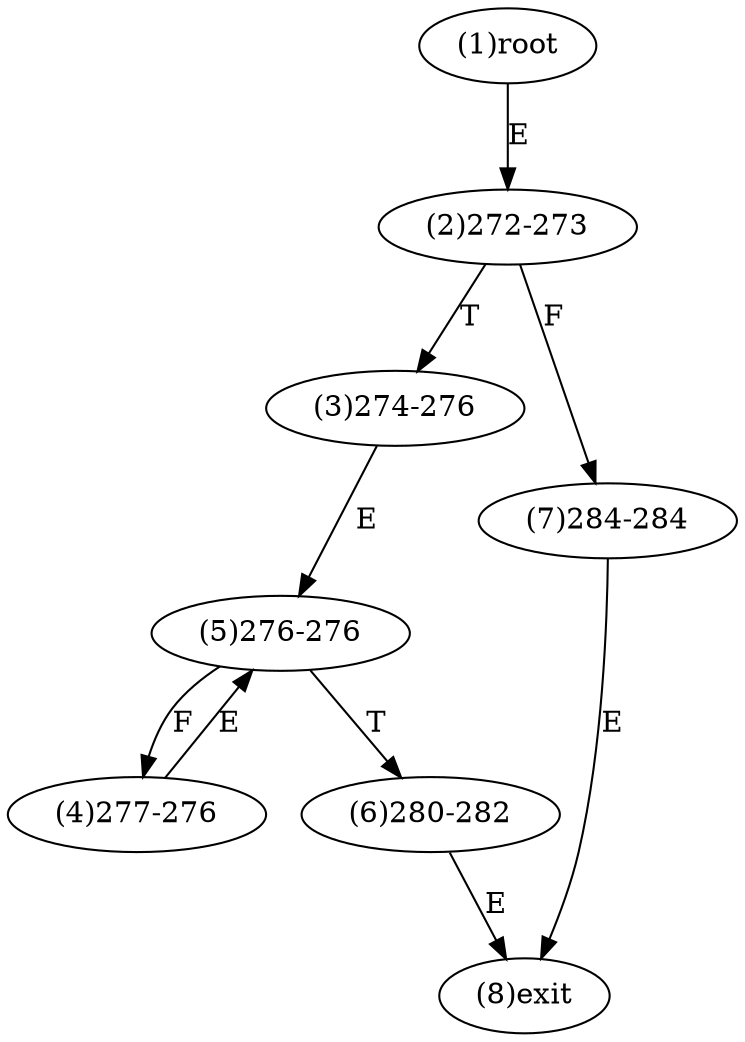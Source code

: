 digraph "" { 
1[ label="(1)root"];
2[ label="(2)272-273"];
3[ label="(3)274-276"];
4[ label="(4)277-276"];
5[ label="(5)276-276"];
6[ label="(6)280-282"];
7[ label="(7)284-284"];
8[ label="(8)exit"];
1->2[ label="E"];
2->7[ label="F"];
2->3[ label="T"];
3->5[ label="E"];
4->5[ label="E"];
5->4[ label="F"];
5->6[ label="T"];
6->8[ label="E"];
7->8[ label="E"];
}